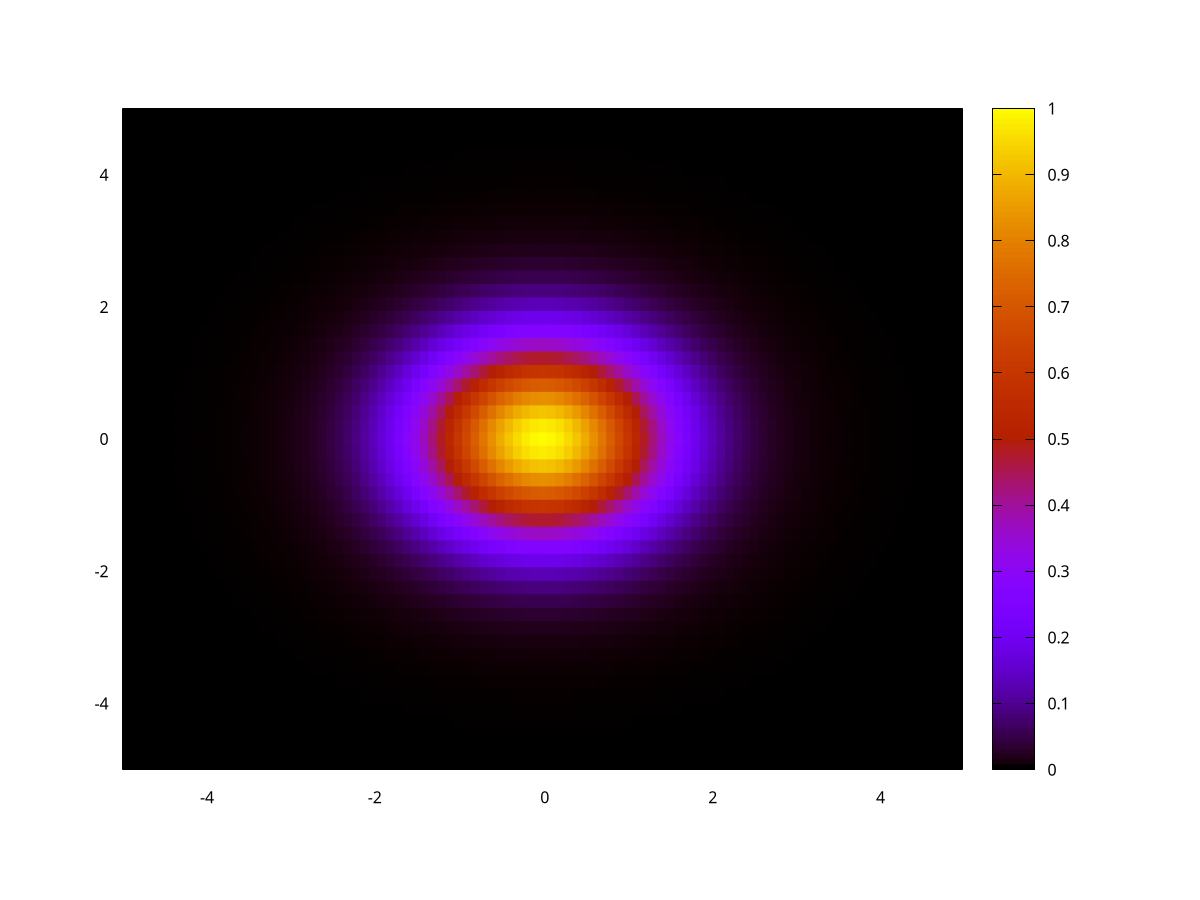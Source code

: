 reset
set term qt font ",12" enhanced

# a 2D Gaussian
f(x,y) = exp(-x**2/2) * exp(-y**2/2)

set xrange [-5:5]
set yrange [-5:5]
unset key

# number of points
set isosamples 50,50

# check options: at s, at b, map
set pm3d map

#set hidden3d front
#set contour surface
#set cntrparam levels 25

splot f(x,y)
